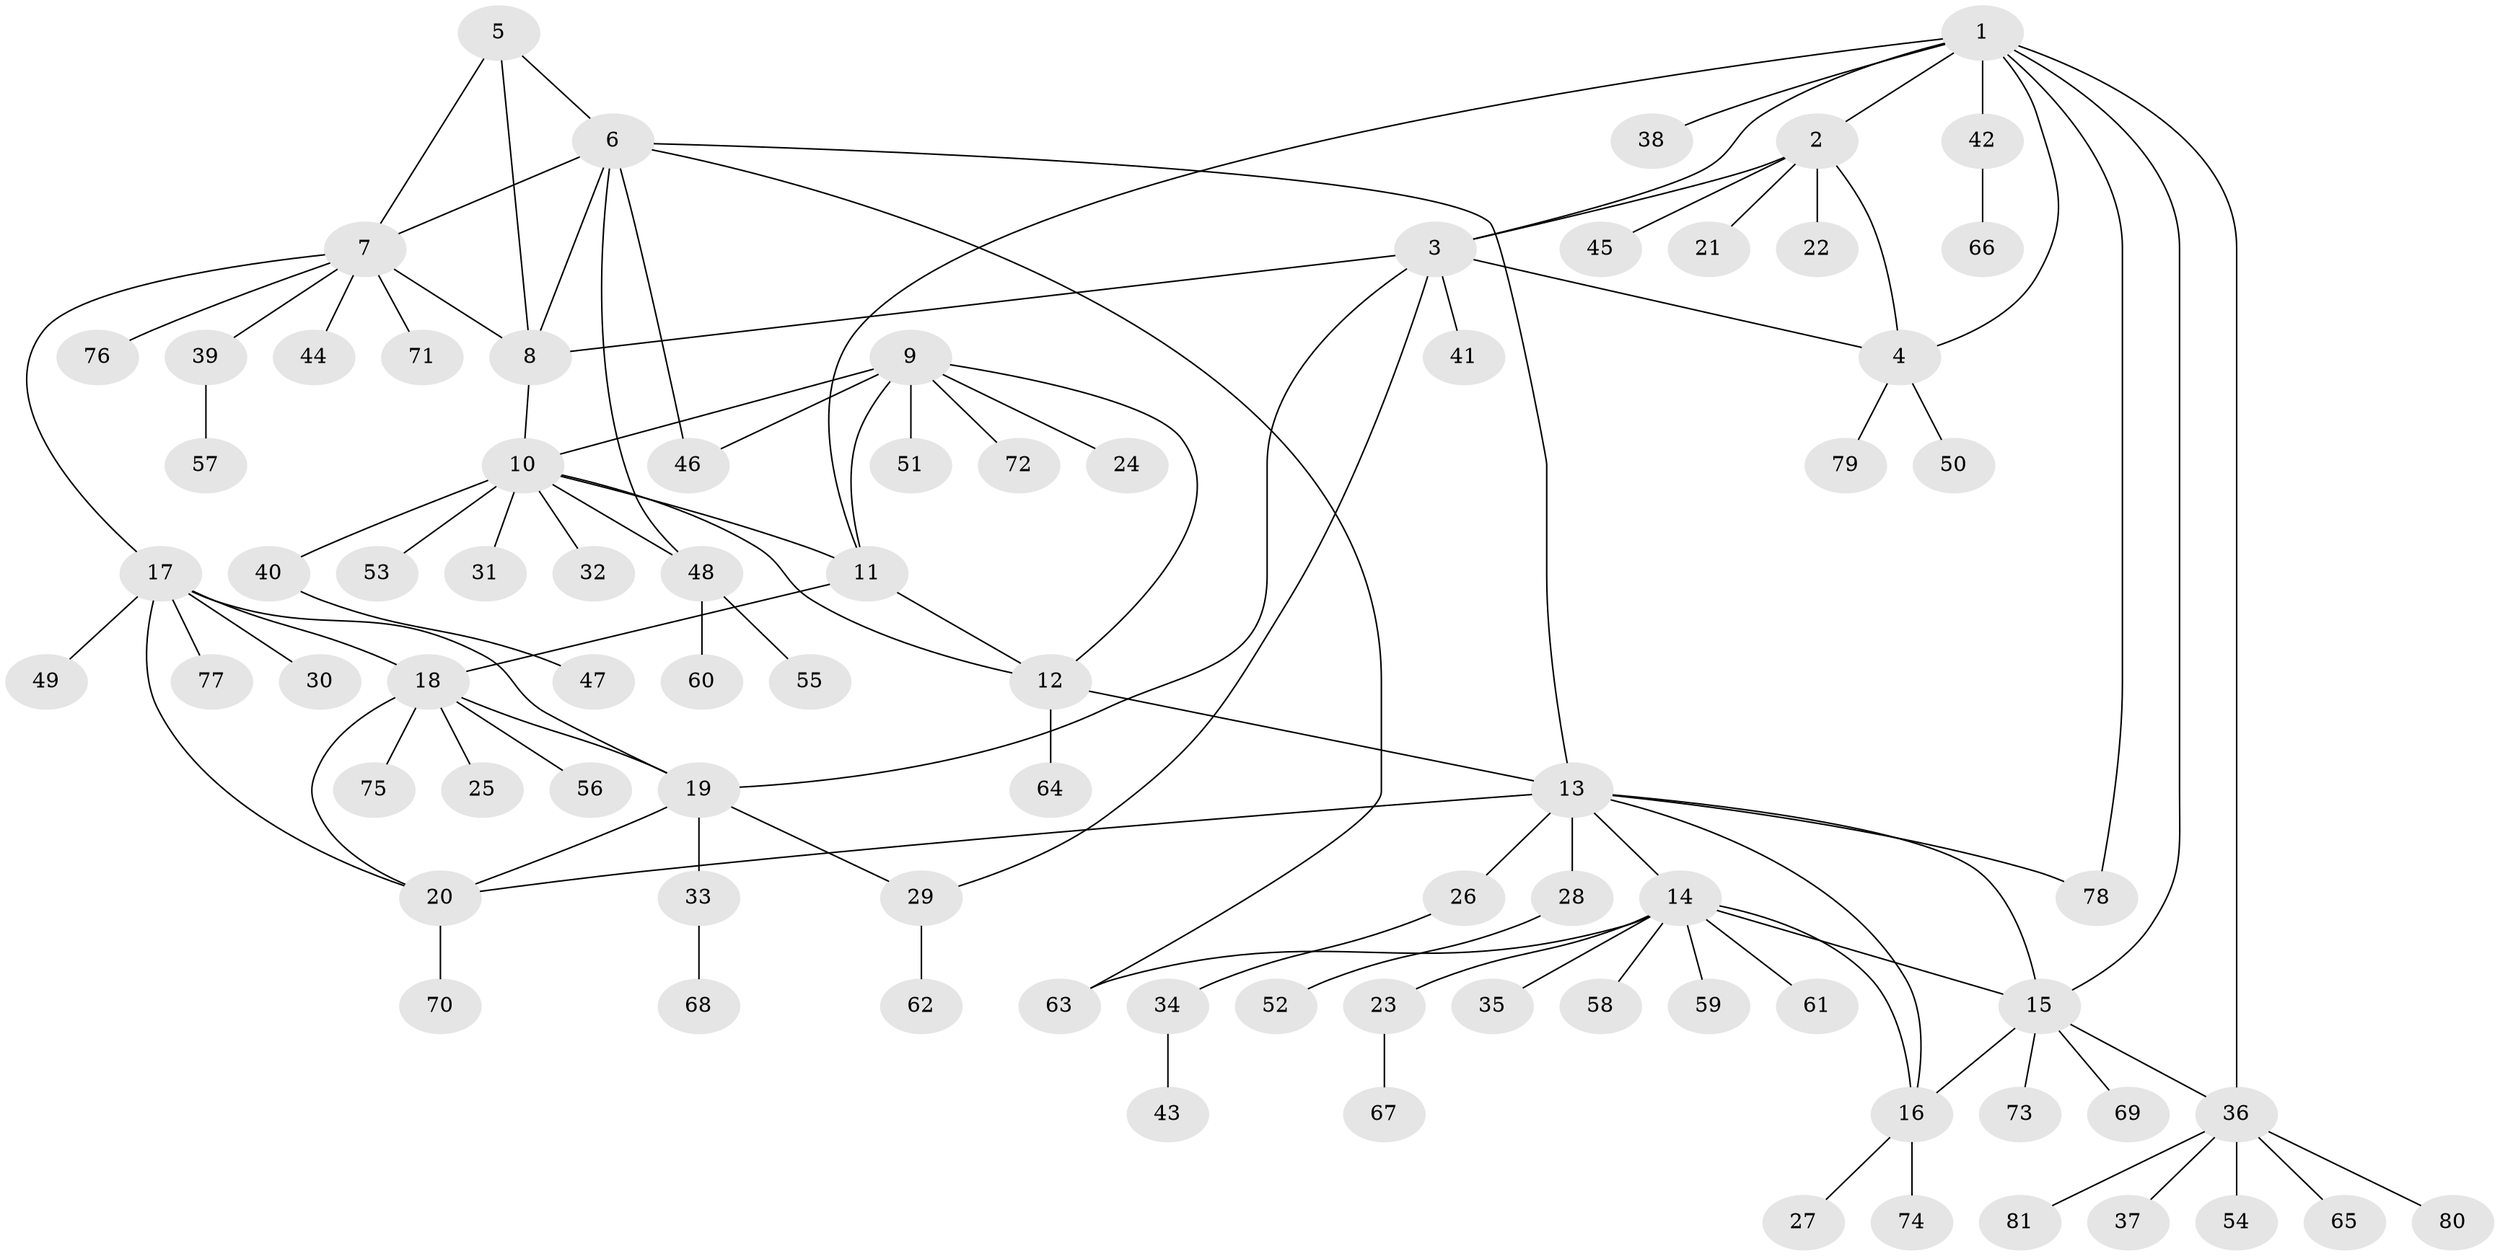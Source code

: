 // Generated by graph-tools (version 1.1) at 2025/37/03/09/25 02:37:10]
// undirected, 81 vertices, 107 edges
graph export_dot {
graph [start="1"]
  node [color=gray90,style=filled];
  1;
  2;
  3;
  4;
  5;
  6;
  7;
  8;
  9;
  10;
  11;
  12;
  13;
  14;
  15;
  16;
  17;
  18;
  19;
  20;
  21;
  22;
  23;
  24;
  25;
  26;
  27;
  28;
  29;
  30;
  31;
  32;
  33;
  34;
  35;
  36;
  37;
  38;
  39;
  40;
  41;
  42;
  43;
  44;
  45;
  46;
  47;
  48;
  49;
  50;
  51;
  52;
  53;
  54;
  55;
  56;
  57;
  58;
  59;
  60;
  61;
  62;
  63;
  64;
  65;
  66;
  67;
  68;
  69;
  70;
  71;
  72;
  73;
  74;
  75;
  76;
  77;
  78;
  79;
  80;
  81;
  1 -- 2;
  1 -- 3;
  1 -- 4;
  1 -- 11;
  1 -- 15;
  1 -- 36;
  1 -- 38;
  1 -- 42;
  1 -- 78;
  2 -- 3;
  2 -- 4;
  2 -- 21;
  2 -- 22;
  2 -- 45;
  3 -- 4;
  3 -- 8;
  3 -- 19;
  3 -- 29;
  3 -- 41;
  4 -- 50;
  4 -- 79;
  5 -- 6;
  5 -- 7;
  5 -- 8;
  6 -- 7;
  6 -- 8;
  6 -- 13;
  6 -- 46;
  6 -- 48;
  6 -- 63;
  7 -- 8;
  7 -- 17;
  7 -- 39;
  7 -- 44;
  7 -- 71;
  7 -- 76;
  8 -- 10;
  9 -- 10;
  9 -- 11;
  9 -- 12;
  9 -- 24;
  9 -- 46;
  9 -- 51;
  9 -- 72;
  10 -- 11;
  10 -- 12;
  10 -- 31;
  10 -- 32;
  10 -- 40;
  10 -- 48;
  10 -- 53;
  11 -- 12;
  11 -- 18;
  12 -- 13;
  12 -- 64;
  13 -- 14;
  13 -- 15;
  13 -- 16;
  13 -- 20;
  13 -- 26;
  13 -- 28;
  13 -- 78;
  14 -- 15;
  14 -- 16;
  14 -- 23;
  14 -- 35;
  14 -- 58;
  14 -- 59;
  14 -- 61;
  14 -- 63;
  15 -- 16;
  15 -- 36;
  15 -- 69;
  15 -- 73;
  16 -- 27;
  16 -- 74;
  17 -- 18;
  17 -- 19;
  17 -- 20;
  17 -- 30;
  17 -- 49;
  17 -- 77;
  18 -- 19;
  18 -- 20;
  18 -- 25;
  18 -- 56;
  18 -- 75;
  19 -- 20;
  19 -- 29;
  19 -- 33;
  20 -- 70;
  23 -- 67;
  26 -- 34;
  28 -- 52;
  29 -- 62;
  33 -- 68;
  34 -- 43;
  36 -- 37;
  36 -- 54;
  36 -- 65;
  36 -- 80;
  36 -- 81;
  39 -- 57;
  40 -- 47;
  42 -- 66;
  48 -- 55;
  48 -- 60;
}
